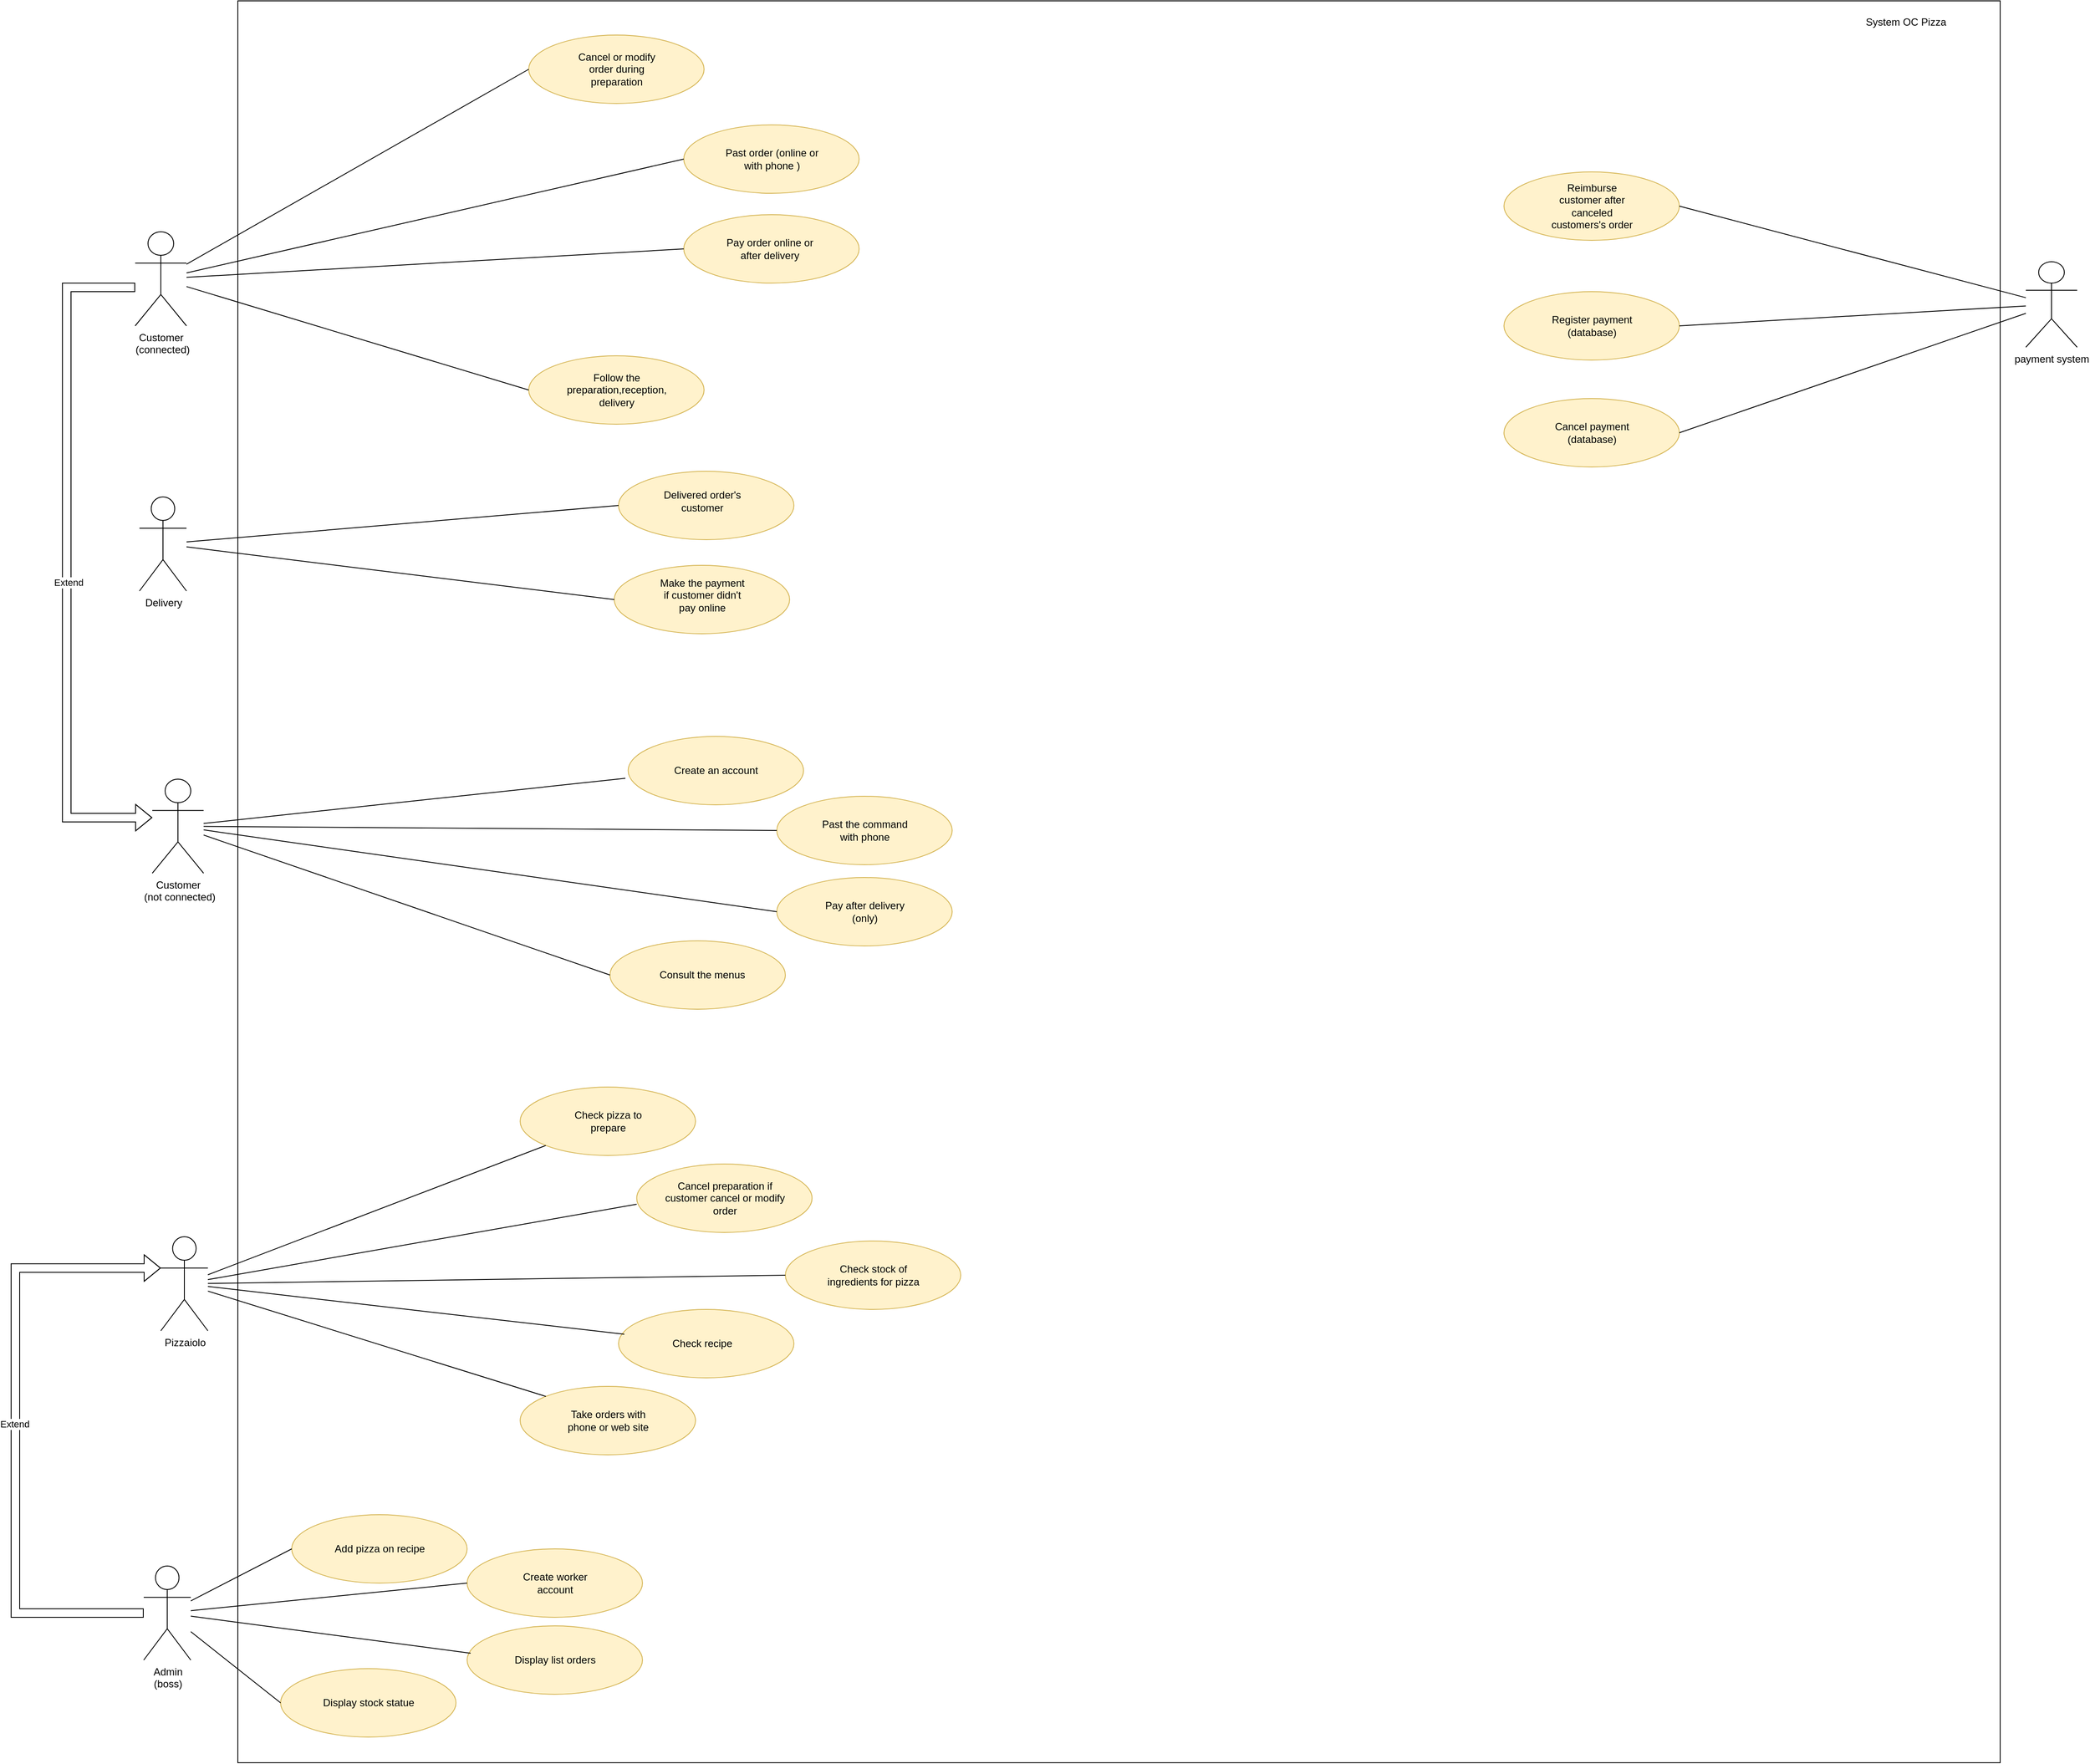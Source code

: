 <mxfile version="20.6.0" type="device"><diagram id="4WaynfjVZ6azxCVHkiho" name="Page-1"><mxGraphModel dx="3716" dy="1162" grid="1" gridSize="10" guides="1" tooltips="1" connect="1" arrows="1" fold="1" page="1" pageScale="1" pageWidth="827" pageHeight="1169" math="0" shadow="0"><root><mxCell id="0"/><mxCell id="1" parent="0"/><mxCell id="isg4LP_UFmfCVivgNq_J-1" value="" style="whiteSpace=wrap;html=1;aspect=fixed;" parent="1" vertex="1"><mxGeometry x="-890" y="70" width="2060" height="2060" as="geometry"/></mxCell><mxCell id="isg4LP_UFmfCVivgNq_J-2" value="System OC Pizza" style="text;html=1;strokeColor=none;fillColor=none;align=center;verticalAlign=middle;whiteSpace=wrap;rounded=0;" parent="1" vertex="1"><mxGeometry x="1000" y="80" width="120" height="30" as="geometry"/></mxCell><mxCell id="isg4LP_UFmfCVivgNq_J-3" value="Customer&lt;br&gt;&amp;nbsp;(connected)" style="shape=umlActor;verticalLabelPosition=bottom;verticalAlign=top;html=1;outlineConnect=0;" parent="1" vertex="1"><mxGeometry x="-1010" y="340" width="60" height="110" as="geometry"/></mxCell><mxCell id="isg4LP_UFmfCVivgNq_J-7" value="Delivery" style="shape=umlActor;verticalLabelPosition=bottom;verticalAlign=top;html=1;outlineConnect=0;" parent="1" vertex="1"><mxGeometry x="-1005" y="650" width="55" height="110" as="geometry"/></mxCell><mxCell id="isg4LP_UFmfCVivgNq_J-13" value="Pizzaiolo" style="shape=umlActor;verticalLabelPosition=bottom;verticalAlign=top;html=1;outlineConnect=0;" parent="1" vertex="1"><mxGeometry x="-980" y="1515" width="55" height="110" as="geometry"/></mxCell><mxCell id="isg4LP_UFmfCVivgNq_J-14" value="payment system" style="shape=umlActor;verticalLabelPosition=bottom;verticalAlign=top;html=1;outlineConnect=0;" parent="1" vertex="1"><mxGeometry x="1200" y="375" width="60" height="100" as="geometry"/></mxCell><mxCell id="isg4LP_UFmfCVivgNq_J-19" value="" style="ellipse;whiteSpace=wrap;html=1;fillColor=#fff2cc;strokeColor=#d6b656;" parent="1" vertex="1"><mxGeometry x="-550" y="110" width="205" height="80" as="geometry"/></mxCell><mxCell id="isg4LP_UFmfCVivgNq_J-20" value="Cancel or modify order during preparation" style="text;html=1;strokeColor=none;fillColor=none;align=center;verticalAlign=middle;whiteSpace=wrap;rounded=0;" parent="1" vertex="1"><mxGeometry x="-496.25" y="135" width="97.5" height="30" as="geometry"/></mxCell><mxCell id="isg4LP_UFmfCVivgNq_J-23" value="" style="ellipse;whiteSpace=wrap;html=1;fillColor=#fff2cc;strokeColor=#d6b656;" parent="1" vertex="1"><mxGeometry x="-368.75" y="215" width="205" height="80" as="geometry"/></mxCell><mxCell id="isg4LP_UFmfCVivgNq_J-24" value="Past order (online or with phone )" style="text;html=1;strokeColor=none;fillColor=none;align=center;verticalAlign=middle;whiteSpace=wrap;rounded=0;" parent="1" vertex="1"><mxGeometry x="-322.5" y="240" width="112.5" height="30" as="geometry"/></mxCell><mxCell id="isg4LP_UFmfCVivgNq_J-27" value="" style="endArrow=none;html=1;rounded=0;entryX=0;entryY=0.5;entryDx=0;entryDy=0;" parent="1" source="isg4LP_UFmfCVivgNq_J-3" target="isg4LP_UFmfCVivgNq_J-19" edge="1"><mxGeometry width="50" height="50" relative="1" as="geometry"><mxPoint x="390" y="590" as="sourcePoint"/><mxPoint x="440" y="540" as="targetPoint"/></mxGeometry></mxCell><mxCell id="isg4LP_UFmfCVivgNq_J-28" value="" style="endArrow=none;html=1;rounded=0;entryX=0;entryY=0.5;entryDx=0;entryDy=0;" parent="1" source="isg4LP_UFmfCVivgNq_J-3" target="isg4LP_UFmfCVivgNq_J-23" edge="1"><mxGeometry width="50" height="50" relative="1" as="geometry"><mxPoint x="390" y="590" as="sourcePoint"/><mxPoint x="440" y="540" as="targetPoint"/></mxGeometry></mxCell><mxCell id="isg4LP_UFmfCVivgNq_J-29" value="" style="ellipse;whiteSpace=wrap;html=1;fillColor=#fff2cc;strokeColor=#d6b656;" parent="1" vertex="1"><mxGeometry x="-368.75" y="320" width="205" height="80" as="geometry"/></mxCell><mxCell id="isg4LP_UFmfCVivgNq_J-31" value="Pay order online or after delivery" style="text;html=1;strokeColor=none;fillColor=none;align=center;verticalAlign=middle;whiteSpace=wrap;rounded=0;" parent="1" vertex="1"><mxGeometry x="-322.5" y="345" width="107.5" height="30" as="geometry"/></mxCell><mxCell id="isg4LP_UFmfCVivgNq_J-32" value="" style="endArrow=none;html=1;rounded=0;entryX=0;entryY=0.5;entryDx=0;entryDy=0;" parent="1" source="isg4LP_UFmfCVivgNq_J-3" target="isg4LP_UFmfCVivgNq_J-29" edge="1"><mxGeometry width="50" height="50" relative="1" as="geometry"><mxPoint x="390" y="570" as="sourcePoint"/><mxPoint x="440" y="520" as="targetPoint"/></mxGeometry></mxCell><mxCell id="isg4LP_UFmfCVivgNq_J-33" value="" style="ellipse;whiteSpace=wrap;html=1;fillColor=#fff2cc;strokeColor=#d6b656;" parent="1" vertex="1"><mxGeometry x="-250" y="1520" width="205" height="80" as="geometry"/></mxCell><mxCell id="isg4LP_UFmfCVivgNq_J-35" value="Check stock of ingredients for pizza" style="text;html=1;strokeColor=none;fillColor=none;align=center;verticalAlign=middle;whiteSpace=wrap;rounded=0;" parent="1" vertex="1"><mxGeometry x="-202.5" y="1545" width="110" height="30" as="geometry"/></mxCell><mxCell id="isg4LP_UFmfCVivgNq_J-36" value="" style="endArrow=none;html=1;rounded=0;entryX=0;entryY=0.5;entryDx=0;entryDy=0;" parent="1" source="isg4LP_UFmfCVivgNq_J-13" target="isg4LP_UFmfCVivgNq_J-33" edge="1"><mxGeometry width="50" height="50" relative="1" as="geometry"><mxPoint x="-240" y="1090" as="sourcePoint"/><mxPoint x="440" y="480" as="targetPoint"/></mxGeometry></mxCell><mxCell id="isg4LP_UFmfCVivgNq_J-37" value="" style="ellipse;whiteSpace=wrap;html=1;fillColor=#fff2cc;strokeColor=#d6b656;" parent="1" vertex="1"><mxGeometry x="-560" y="1340" width="205" height="80" as="geometry"/></mxCell><mxCell id="isg4LP_UFmfCVivgNq_J-38" value="Check pizza to prepare" style="text;html=1;strokeColor=none;fillColor=none;align=center;verticalAlign=middle;whiteSpace=wrap;rounded=0;" parent="1" vertex="1"><mxGeometry x="-512.5" y="1365" width="110" height="30" as="geometry"/></mxCell><mxCell id="isg4LP_UFmfCVivgNq_J-42" value="" style="endArrow=none;html=1;rounded=0;entryX=0;entryY=1;entryDx=0;entryDy=0;" parent="1" source="isg4LP_UFmfCVivgNq_J-13" target="isg4LP_UFmfCVivgNq_J-37" edge="1"><mxGeometry width="50" height="50" relative="1" as="geometry"><mxPoint x="-240" y="1060" as="sourcePoint"/><mxPoint x="440" y="490" as="targetPoint"/></mxGeometry></mxCell><mxCell id="isg4LP_UFmfCVivgNq_J-43" value="" style="ellipse;whiteSpace=wrap;html=1;fillColor=#fff2cc;strokeColor=#d6b656;" parent="1" vertex="1"><mxGeometry x="-423.75" y="1430" width="205" height="80" as="geometry"/></mxCell><mxCell id="isg4LP_UFmfCVivgNq_J-44" value="Cancel preparation if customer cancel or modify order" style="text;html=1;strokeColor=none;fillColor=none;align=center;verticalAlign=middle;whiteSpace=wrap;rounded=0;" parent="1" vertex="1"><mxGeometry x="-392.5" y="1455" width="142.5" height="30" as="geometry"/></mxCell><mxCell id="isg4LP_UFmfCVivgNq_J-45" value="" style="endArrow=none;html=1;rounded=0;entryX=0;entryY=0.588;entryDx=0;entryDy=0;entryPerimeter=0;" parent="1" source="isg4LP_UFmfCVivgNq_J-13" target="isg4LP_UFmfCVivgNq_J-43" edge="1"><mxGeometry width="50" height="50" relative="1" as="geometry"><mxPoint x="-240" y="1080" as="sourcePoint"/><mxPoint x="440" y="480" as="targetPoint"/></mxGeometry></mxCell><mxCell id="isg4LP_UFmfCVivgNq_J-46" value="" style="ellipse;whiteSpace=wrap;html=1;fillColor=#fff2cc;strokeColor=#d6b656;" parent="1" vertex="1"><mxGeometry x="-445" y="620" width="205" height="80" as="geometry"/></mxCell><mxCell id="isg4LP_UFmfCVivgNq_J-47" value="Delivered order's customer" style="text;html=1;strokeColor=none;fillColor=none;align=center;verticalAlign=middle;whiteSpace=wrap;rounded=0;" parent="1" vertex="1"><mxGeometry x="-401.25" y="640" width="107.5" height="30" as="geometry"/></mxCell><mxCell id="isg4LP_UFmfCVivgNq_J-48" value="" style="endArrow=none;html=1;rounded=0;entryX=0;entryY=0.5;entryDx=0;entryDy=0;" parent="1" source="isg4LP_UFmfCVivgNq_J-7" target="isg4LP_UFmfCVivgNq_J-46" edge="1"><mxGeometry width="50" height="50" relative="1" as="geometry"><mxPoint x="390" y="530" as="sourcePoint"/><mxPoint x="440" y="480" as="targetPoint"/></mxGeometry></mxCell><mxCell id="isg4LP_UFmfCVivgNq_J-49" value="" style="ellipse;whiteSpace=wrap;html=1;fillColor=#fff2cc;strokeColor=#d6b656;" parent="1" vertex="1"><mxGeometry x="-450" y="730" width="205" height="80" as="geometry"/></mxCell><mxCell id="isg4LP_UFmfCVivgNq_J-50" value="Make the payment if customer didn't pay online" style="text;html=1;strokeColor=none;fillColor=none;align=center;verticalAlign=middle;whiteSpace=wrap;rounded=0;" parent="1" vertex="1"><mxGeometry x="-401.25" y="750" width="107.5" height="30" as="geometry"/></mxCell><mxCell id="isg4LP_UFmfCVivgNq_J-51" value="" style="endArrow=none;html=1;rounded=0;entryX=0;entryY=0.5;entryDx=0;entryDy=0;" parent="1" source="isg4LP_UFmfCVivgNq_J-7" target="isg4LP_UFmfCVivgNq_J-49" edge="1"><mxGeometry width="50" height="50" relative="1" as="geometry"><mxPoint x="390" y="530" as="sourcePoint"/><mxPoint x="440" y="480" as="targetPoint"/></mxGeometry></mxCell><mxCell id="isg4LP_UFmfCVivgNq_J-52" value="" style="ellipse;whiteSpace=wrap;html=1;fillColor=#fff2cc;strokeColor=#d6b656;" parent="1" vertex="1"><mxGeometry x="-550" y="485" width="205" height="80" as="geometry"/></mxCell><mxCell id="isg4LP_UFmfCVivgNq_J-53" value="Follow the preparation,reception, delivery" style="text;html=1;strokeColor=none;fillColor=none;align=center;verticalAlign=middle;whiteSpace=wrap;rounded=0;" parent="1" vertex="1"><mxGeometry x="-501.25" y="510" width="107.5" height="30" as="geometry"/></mxCell><mxCell id="isg4LP_UFmfCVivgNq_J-54" value="" style="endArrow=none;html=1;rounded=0;exitX=0;exitY=0.5;exitDx=0;exitDy=0;" parent="1" source="isg4LP_UFmfCVivgNq_J-52" target="isg4LP_UFmfCVivgNq_J-3" edge="1"><mxGeometry width="50" height="50" relative="1" as="geometry"><mxPoint x="390" y="500" as="sourcePoint"/><mxPoint x="440" y="450" as="targetPoint"/></mxGeometry></mxCell><mxCell id="isg4LP_UFmfCVivgNq_J-55" value="" style="ellipse;whiteSpace=wrap;html=1;fillColor=#fff2cc;strokeColor=#d6b656;" parent="1" vertex="1"><mxGeometry x="590" y="410" width="205" height="80" as="geometry"/></mxCell><mxCell id="isg4LP_UFmfCVivgNq_J-56" value="Register payment (database)" style="text;html=1;strokeColor=none;fillColor=none;align=center;verticalAlign=middle;whiteSpace=wrap;rounded=0;" parent="1" vertex="1"><mxGeometry x="638.75" y="435" width="107.5" height="30" as="geometry"/></mxCell><mxCell id="isg4LP_UFmfCVivgNq_J-57" value="" style="endArrow=none;html=1;rounded=0;exitX=1;exitY=0.5;exitDx=0;exitDy=0;" parent="1" source="isg4LP_UFmfCVivgNq_J-55" target="isg4LP_UFmfCVivgNq_J-14" edge="1"><mxGeometry width="50" height="50" relative="1" as="geometry"><mxPoint x="390" y="510" as="sourcePoint"/><mxPoint x="440" y="460" as="targetPoint"/></mxGeometry></mxCell><mxCell id="isg4LP_UFmfCVivgNq_J-58" value="" style="ellipse;whiteSpace=wrap;html=1;fillColor=#fff2cc;strokeColor=#d6b656;" parent="1" vertex="1"><mxGeometry x="590" y="535" width="205" height="80" as="geometry"/></mxCell><mxCell id="isg4LP_UFmfCVivgNq_J-59" value="Cancel payment (database)" style="text;html=1;strokeColor=none;fillColor=none;align=center;verticalAlign=middle;whiteSpace=wrap;rounded=0;" parent="1" vertex="1"><mxGeometry x="638.75" y="560" width="107.5" height="30" as="geometry"/></mxCell><mxCell id="isg4LP_UFmfCVivgNq_J-60" value="" style="endArrow=none;html=1;rounded=0;exitX=1;exitY=0.5;exitDx=0;exitDy=0;" parent="1" source="isg4LP_UFmfCVivgNq_J-58" target="isg4LP_UFmfCVivgNq_J-14" edge="1"><mxGeometry width="50" height="50" relative="1" as="geometry"><mxPoint x="390" y="500" as="sourcePoint"/><mxPoint x="440" y="450" as="targetPoint"/></mxGeometry></mxCell><mxCell id="isg4LP_UFmfCVivgNq_J-61" value="" style="ellipse;whiteSpace=wrap;html=1;fillColor=#fff2cc;strokeColor=#d6b656;" parent="1" vertex="1"><mxGeometry x="590" y="270" width="205" height="80" as="geometry"/></mxCell><mxCell id="isg4LP_UFmfCVivgNq_J-62" value="Reimburse customer after canceled customers's order" style="text;html=1;strokeColor=none;fillColor=none;align=center;verticalAlign=middle;whiteSpace=wrap;rounded=0;" parent="1" vertex="1"><mxGeometry x="638.75" y="295" width="107.5" height="30" as="geometry"/></mxCell><mxCell id="isg4LP_UFmfCVivgNq_J-63" value="" style="endArrow=none;html=1;rounded=0;exitX=1;exitY=0.5;exitDx=0;exitDy=0;" parent="1" source="isg4LP_UFmfCVivgNq_J-61" target="isg4LP_UFmfCVivgNq_J-14" edge="1"><mxGeometry width="50" height="50" relative="1" as="geometry"><mxPoint x="370" y="490" as="sourcePoint"/><mxPoint x="1060" y="380" as="targetPoint"/></mxGeometry></mxCell><mxCell id="GsUSsF8A6MNKIrVM9gPd-5" value="" style="ellipse;whiteSpace=wrap;html=1;fillColor=#fff2cc;strokeColor=#d6b656;" parent="1" vertex="1"><mxGeometry x="-445" y="1600" width="205" height="80" as="geometry"/></mxCell><mxCell id="GsUSsF8A6MNKIrVM9gPd-6" value="" style="endArrow=none;html=1;rounded=0;entryX=0.033;entryY=0.363;entryDx=0;entryDy=0;entryPerimeter=0;" parent="1" source="isg4LP_UFmfCVivgNq_J-13" target="GsUSsF8A6MNKIrVM9gPd-5" edge="1"><mxGeometry width="50" height="50" relative="1" as="geometry"><mxPoint x="-230" y="1110" as="sourcePoint"/><mxPoint x="-61.25" y="1150" as="targetPoint"/></mxGeometry></mxCell><mxCell id="GsUSsF8A6MNKIrVM9gPd-7" value="Check recipe" style="text;html=1;strokeColor=none;fillColor=none;align=center;verticalAlign=middle;whiteSpace=wrap;rounded=0;" parent="1" vertex="1"><mxGeometry x="-402.5" y="1625" width="110" height="30" as="geometry"/></mxCell><mxCell id="GsUSsF8A6MNKIrVM9gPd-11" value="Customer&lt;br&gt;&amp;nbsp;(not connected)" style="shape=umlActor;verticalLabelPosition=bottom;verticalAlign=top;html=1;outlineConnect=0;" parent="1" vertex="1"><mxGeometry x="-990" y="980" width="60" height="110" as="geometry"/></mxCell><mxCell id="GsUSsF8A6MNKIrVM9gPd-12" value="" style="ellipse;whiteSpace=wrap;html=1;fillColor=#fff2cc;strokeColor=#d6b656;" parent="1" vertex="1"><mxGeometry x="-433.75" y="930" width="205" height="80" as="geometry"/></mxCell><mxCell id="GsUSsF8A6MNKIrVM9gPd-13" value="" style="endArrow=none;html=1;rounded=0;entryX=-0.016;entryY=0.613;entryDx=0;entryDy=0;entryPerimeter=0;" parent="1" source="GsUSsF8A6MNKIrVM9gPd-11" target="GsUSsF8A6MNKIrVM9gPd-12" edge="1"><mxGeometry width="50" height="50" relative="1" as="geometry"><mxPoint x="-528.75" y="930.002" as="sourcePoint"/><mxPoint x="-433.75" y="964.9" as="targetPoint"/></mxGeometry></mxCell><mxCell id="GsUSsF8A6MNKIrVM9gPd-14" value="Create an account" style="text;html=1;strokeColor=none;fillColor=none;align=center;verticalAlign=middle;whiteSpace=wrap;rounded=0;" parent="1" vertex="1"><mxGeometry x="-385" y="955" width="107.5" height="30" as="geometry"/></mxCell><mxCell id="GsUSsF8A6MNKIrVM9gPd-15" value="" style="ellipse;whiteSpace=wrap;html=1;fillColor=#fff2cc;strokeColor=#d6b656;" parent="1" vertex="1"><mxGeometry x="-455" y="1169" width="205" height="80" as="geometry"/></mxCell><mxCell id="GsUSsF8A6MNKIrVM9gPd-16" value="Consult the menus" style="text;html=1;strokeColor=none;fillColor=none;align=center;verticalAlign=middle;whiteSpace=wrap;rounded=0;" parent="1" vertex="1"><mxGeometry x="-401.25" y="1194" width="107.5" height="30" as="geometry"/></mxCell><mxCell id="GsUSsF8A6MNKIrVM9gPd-17" value="" style="endArrow=none;html=1;rounded=0;entryX=0;entryY=0.5;entryDx=0;entryDy=0;" parent="1" source="GsUSsF8A6MNKIrVM9gPd-11" target="GsUSsF8A6MNKIrVM9gPd-15" edge="1"><mxGeometry width="50" height="50" relative="1" as="geometry"><mxPoint x="-530" y="1026.667" as="sourcePoint"/><mxPoint x="-427.03" y="989.04" as="targetPoint"/></mxGeometry></mxCell><mxCell id="GsUSsF8A6MNKIrVM9gPd-19" value="" style="ellipse;whiteSpace=wrap;html=1;fillColor=#fff2cc;strokeColor=#d6b656;" parent="1" vertex="1"><mxGeometry x="-260" y="1000" width="205" height="80" as="geometry"/></mxCell><mxCell id="GsUSsF8A6MNKIrVM9gPd-20" value="Past the command with phone" style="text;html=1;strokeColor=none;fillColor=none;align=center;verticalAlign=middle;whiteSpace=wrap;rounded=0;" parent="1" vertex="1"><mxGeometry x="-211.25" y="1025" width="107.5" height="30" as="geometry"/></mxCell><mxCell id="GsUSsF8A6MNKIrVM9gPd-21" value="" style="endArrow=none;html=1;rounded=0;entryX=0;entryY=0.5;entryDx=0;entryDy=0;" parent="1" source="GsUSsF8A6MNKIrVM9gPd-11" target="GsUSsF8A6MNKIrVM9gPd-19" edge="1"><mxGeometry width="50" height="50" relative="1" as="geometry"><mxPoint x="-535" y="1036.745" as="sourcePoint"/><mxPoint x="-427.03" y="989.04" as="targetPoint"/></mxGeometry></mxCell><mxCell id="GsUSsF8A6MNKIrVM9gPd-22" value="" style="ellipse;whiteSpace=wrap;html=1;fillColor=#fff2cc;strokeColor=#d6b656;" parent="1" vertex="1"><mxGeometry x="-260" y="1095" width="205" height="80" as="geometry"/></mxCell><mxCell id="GsUSsF8A6MNKIrVM9gPd-23" value="Pay after delivery (only)" style="text;html=1;strokeColor=none;fillColor=none;align=center;verticalAlign=middle;whiteSpace=wrap;rounded=0;" parent="1" vertex="1"><mxGeometry x="-211.25" y="1120" width="107.5" height="30" as="geometry"/></mxCell><mxCell id="GsUSsF8A6MNKIrVM9gPd-24" value="" style="endArrow=none;html=1;rounded=0;entryX=0;entryY=0.5;entryDx=0;entryDy=0;" parent="1" source="GsUSsF8A6MNKIrVM9gPd-11" target="GsUSsF8A6MNKIrVM9gPd-22" edge="1"><mxGeometry width="50" height="50" relative="1" as="geometry"><mxPoint x="-535" y="1050" as="sourcePoint"/><mxPoint x="-250" y="1050" as="targetPoint"/></mxGeometry></mxCell><mxCell id="GsUSsF8A6MNKIrVM9gPd-25" value="" style="ellipse;whiteSpace=wrap;html=1;fillColor=#fff2cc;strokeColor=#d6b656;" parent="1" vertex="1"><mxGeometry x="-560" y="1690" width="205" height="80" as="geometry"/></mxCell><mxCell id="GsUSsF8A6MNKIrVM9gPd-26" value="" style="endArrow=none;html=1;rounded=0;entryX=0;entryY=0;entryDx=0;entryDy=0;" parent="1" source="isg4LP_UFmfCVivgNq_J-13" target="GsUSsF8A6MNKIrVM9gPd-25" edge="1"><mxGeometry width="50" height="50" relative="1" as="geometry"><mxPoint x="-650" y="1590.962" as="sourcePoint"/><mxPoint x="-428.235" y="1639.04" as="targetPoint"/></mxGeometry></mxCell><mxCell id="GsUSsF8A6MNKIrVM9gPd-27" value="Take orders with phone or web site" style="text;html=1;strokeColor=none;fillColor=none;align=center;verticalAlign=middle;whiteSpace=wrap;rounded=0;" parent="1" vertex="1"><mxGeometry x="-512.5" y="1715" width="110" height="30" as="geometry"/></mxCell><mxCell id="2OP2wR4epz82f2koFkdn-2" style="edgeStyle=orthogonalEdgeStyle;rounded=0;orthogonalLoop=1;jettySize=auto;html=1;shape=flexArrow;startArrow=block;endArrow=none;endFill=0;" parent="1" source="GsUSsF8A6MNKIrVM9gPd-11" target="isg4LP_UFmfCVivgNq_J-3" edge="1"><mxGeometry relative="1" as="geometry"><Array as="points"><mxPoint x="-1090" y="1025"/><mxPoint x="-1090" y="405"/></Array></mxGeometry></mxCell><mxCell id="2OP2wR4epz82f2koFkdn-3" value="Extend" style="edgeLabel;html=1;align=center;verticalAlign=middle;resizable=0;points=[];" parent="2OP2wR4epz82f2koFkdn-2" vertex="1" connectable="0"><mxGeometry x="-0.061" y="-2" relative="1" as="geometry"><mxPoint as="offset"/></mxGeometry></mxCell><mxCell id="69-a4ZSf41rGlqrZAQsv-1" style="edgeStyle=orthogonalEdgeStyle;rounded=0;orthogonalLoop=1;jettySize=auto;html=1;shape=flexArrow;entryX=0;entryY=0.333;entryDx=0;entryDy=0;entryPerimeter=0;" edge="1" parent="1" source="xQtpnyodvgUV1m-AvZAH-2" target="isg4LP_UFmfCVivgNq_J-13"><mxGeometry relative="1" as="geometry"><mxPoint x="-1100" y="1560" as="targetPoint"/><Array as="points"><mxPoint x="-1150" y="1955"/><mxPoint x="-1150" y="1552"/></Array></mxGeometry></mxCell><mxCell id="69-a4ZSf41rGlqrZAQsv-2" value="Extend" style="edgeLabel;html=1;align=center;verticalAlign=middle;resizable=0;points=[];" vertex="1" connectable="0" parent="69-a4ZSf41rGlqrZAQsv-1"><mxGeometry x="0.026" y="1" relative="1" as="geometry"><mxPoint as="offset"/></mxGeometry></mxCell><mxCell id="xQtpnyodvgUV1m-AvZAH-2" value="Admin&lt;br&gt;(boss)" style="shape=umlActor;verticalLabelPosition=bottom;verticalAlign=top;html=1;outlineConnect=0;" parent="1" vertex="1"><mxGeometry x="-1000" y="1900" width="55" height="110" as="geometry"/></mxCell><mxCell id="xQtpnyodvgUV1m-AvZAH-3" value="" style="ellipse;whiteSpace=wrap;html=1;fillColor=#fff2cc;strokeColor=#d6b656;" parent="1" vertex="1"><mxGeometry x="-827" y="1840" width="205" height="80" as="geometry"/></mxCell><mxCell id="xQtpnyodvgUV1m-AvZAH-4" value="Add pizza on recipe" style="text;html=1;strokeColor=none;fillColor=none;align=center;verticalAlign=middle;whiteSpace=wrap;rounded=0;" parent="1" vertex="1"><mxGeometry x="-779.5" y="1865" width="110" height="30" as="geometry"/></mxCell><mxCell id="xQtpnyodvgUV1m-AvZAH-5" value="" style="endArrow=none;html=1;rounded=0;entryX=0;entryY=0.5;entryDx=0;entryDy=0;" parent="1" source="xQtpnyodvgUV1m-AvZAH-2" target="xQtpnyodvgUV1m-AvZAH-3" edge="1"><mxGeometry width="50" height="50" relative="1" as="geometry"><mxPoint x="-200" y="1730" as="sourcePoint"/><mxPoint x="-150" y="1680" as="targetPoint"/></mxGeometry></mxCell><mxCell id="xQtpnyodvgUV1m-AvZAH-7" value="" style="ellipse;whiteSpace=wrap;html=1;fillColor=#fff2cc;strokeColor=#d6b656;" parent="1" vertex="1"><mxGeometry x="-622" y="1880" width="205" height="80" as="geometry"/></mxCell><mxCell id="xQtpnyodvgUV1m-AvZAH-8" value="Create worker account" style="text;html=1;strokeColor=none;fillColor=none;align=center;verticalAlign=middle;whiteSpace=wrap;rounded=0;" parent="1" vertex="1"><mxGeometry x="-574.5" y="1905" width="110" height="30" as="geometry"/></mxCell><mxCell id="xQtpnyodvgUV1m-AvZAH-9" value="" style="endArrow=none;html=1;rounded=0;entryX=0;entryY=0.5;entryDx=0;entryDy=0;" parent="1" source="xQtpnyodvgUV1m-AvZAH-2" target="xQtpnyodvgUV1m-AvZAH-7" edge="1"><mxGeometry width="50" height="50" relative="1" as="geometry"><mxPoint x="-200" y="1730" as="sourcePoint"/><mxPoint x="-150" y="1680" as="targetPoint"/></mxGeometry></mxCell><mxCell id="xQtpnyodvgUV1m-AvZAH-10" value="" style="ellipse;whiteSpace=wrap;html=1;fillColor=#fff2cc;strokeColor=#d6b656;" parent="1" vertex="1"><mxGeometry x="-622" y="1970" width="205" height="80" as="geometry"/></mxCell><mxCell id="xQtpnyodvgUV1m-AvZAH-11" value="Display list orders" style="text;html=1;strokeColor=none;fillColor=none;align=center;verticalAlign=middle;whiteSpace=wrap;rounded=0;" parent="1" vertex="1"><mxGeometry x="-574.5" y="1995" width="110" height="30" as="geometry"/></mxCell><mxCell id="xQtpnyodvgUV1m-AvZAH-12" value="" style="endArrow=none;html=1;rounded=0;entryX=0.02;entryY=0.4;entryDx=0;entryDy=0;entryPerimeter=0;" parent="1" source="xQtpnyodvgUV1m-AvZAH-2" target="xQtpnyodvgUV1m-AvZAH-10" edge="1"><mxGeometry width="50" height="50" relative="1" as="geometry"><mxPoint x="-940" y="1980" as="sourcePoint"/><mxPoint x="-150" y="1680" as="targetPoint"/></mxGeometry></mxCell><mxCell id="xQtpnyodvgUV1m-AvZAH-13" value="" style="ellipse;whiteSpace=wrap;html=1;fillColor=#fff2cc;strokeColor=#d6b656;" parent="1" vertex="1"><mxGeometry x="-840" y="2020" width="205" height="80" as="geometry"/></mxCell><mxCell id="xQtpnyodvgUV1m-AvZAH-14" value="Display stock statue" style="text;html=1;strokeColor=none;fillColor=none;align=center;verticalAlign=middle;whiteSpace=wrap;rounded=0;" parent="1" vertex="1"><mxGeometry x="-792.5" y="2045" width="110" height="30" as="geometry"/></mxCell><mxCell id="xQtpnyodvgUV1m-AvZAH-15" value="" style="endArrow=none;html=1;rounded=0;entryX=0;entryY=0.5;entryDx=0;entryDy=0;" parent="1" source="xQtpnyodvgUV1m-AvZAH-2" target="xQtpnyodvgUV1m-AvZAH-13" edge="1"><mxGeometry width="50" height="50" relative="1" as="geometry"><mxPoint x="-910" y="2020" as="sourcePoint"/><mxPoint x="-150" y="1680" as="targetPoint"/></mxGeometry></mxCell></root></mxGraphModel></diagram></mxfile>